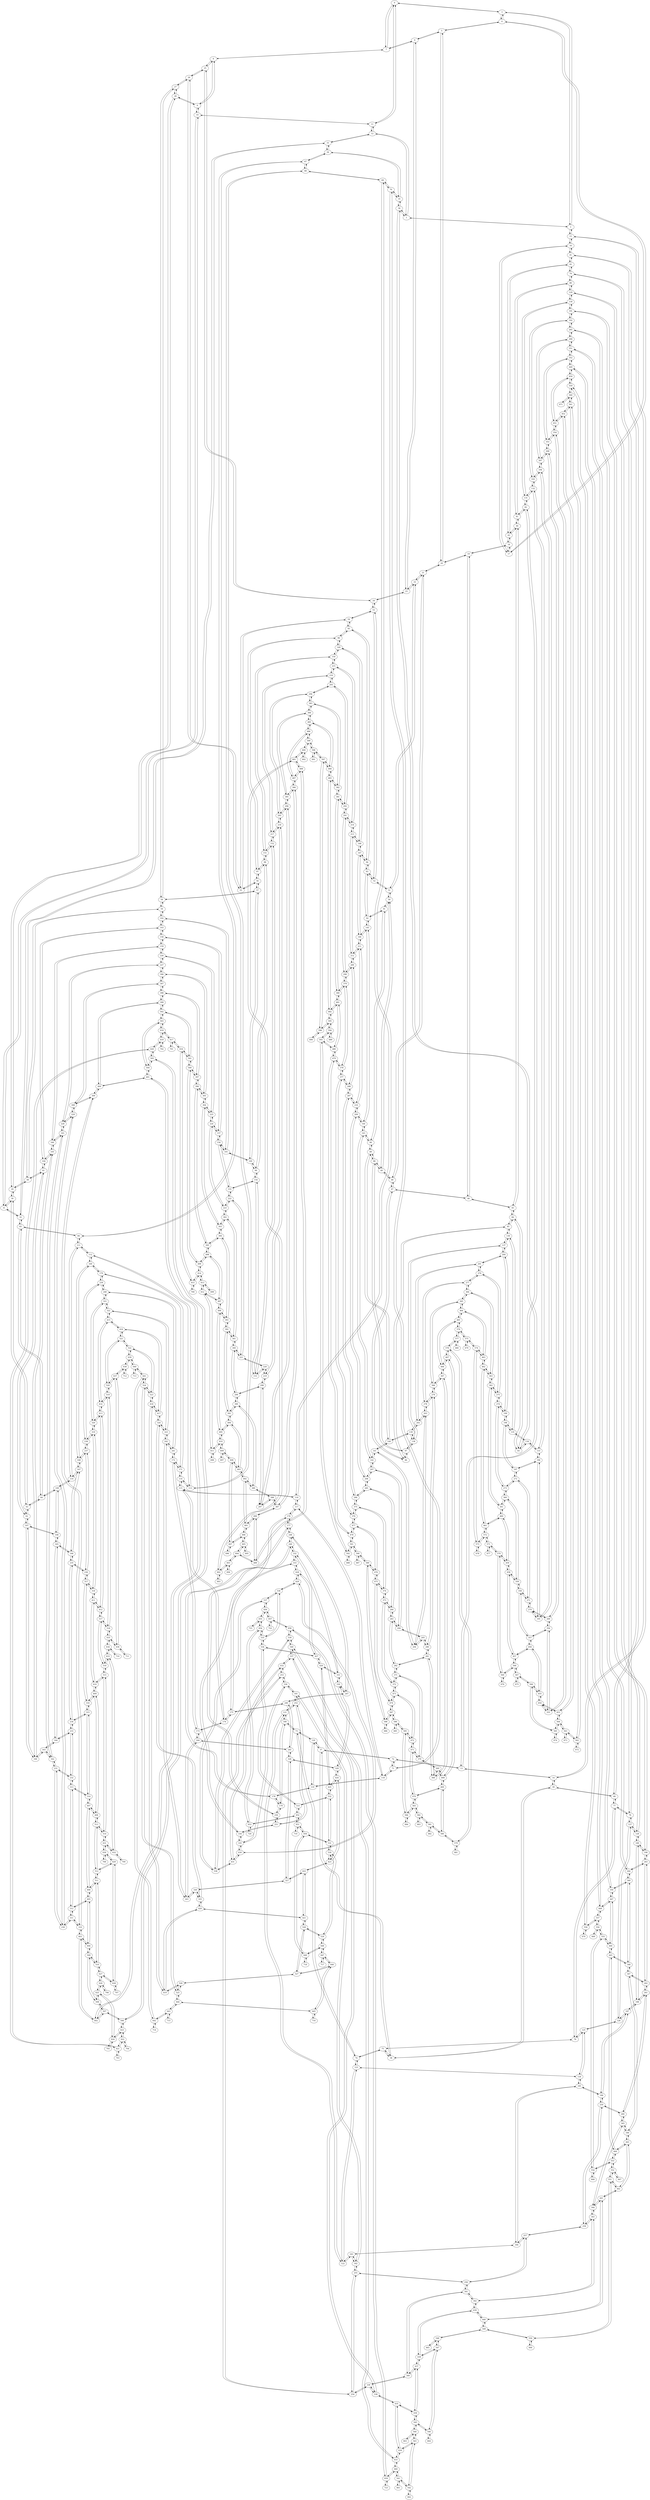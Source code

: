 digraph G {0 -> 3
0 -> 7
0 -> 11
1 -> 2
1 -> 36
1 -> 12
2 -> 1
2 -> 3
2 -> 15
3 -> 0
3 -> 2
3 -> 4
4 -> 17
4 -> 3
4 -> 5
5 -> 4
5 -> 20
5 -> 6
6 -> 5
6 -> 7
6 -> 23
7 -> 0
7 -> 6
7 -> 8
8 -> 7
8 -> 9
8 -> 25
9 -> 8
9 -> 10
9 -> 28
10 -> 9
10 -> 11
10 -> 31
11 -> 0
11 -> 10
11 -> 12
12 -> 1
12 -> 33
12 -> 11
13 -> 36
13 -> 72
13 -> 14
14 -> 39
14 -> 13
14 -> 15
15 -> 16
15 -> 2
15 -> 14
16 -> 17
16 -> 41
16 -> 15
17 -> 16
17 -> 18
17 -> 4
18 -> 17
18 -> 19
18 -> 43
19 -> 18
19 -> 20
19 -> 46
20 -> 19
20 -> 5
20 -> 21
21 -> 48
21 -> 20
21 -> 22
22 -> 51
22 -> 21
22 -> 23
23 -> 22
23 -> 6
23 -> 24
24 -> 53
24 -> 23
24 -> 25
25 -> 24
25 -> 8
25 -> 26
26 -> 55
26 -> 25
26 -> 27
27 -> 26
27 -> 58
27 -> 28
28 -> 9
28 -> 27
28 -> 29
29 -> 28
29 -> 60
29 -> 30
30 -> 29
30 -> 31
30 -> 63
31 -> 32
31 -> 10
31 -> 30
32 -> 33
32 -> 65
32 -> 31
33 -> 32
33 -> 34
33 -> 12
34 -> 33
34 -> 35
34 -> 67
35 -> 34
35 -> 36
35 -> 70
36 -> 1
36 -> 35
36 -> 13
37 -> 38
37 -> 72
37 -> 120
38 -> 37
38 -> 39
38 -> 75
39 -> 38
39 -> 40
39 -> 14
40 -> 39
40 -> 41
40 -> 77
41 -> 16
41 -> 40
41 -> 42
42 -> 41
42 -> 43
42 -> 79
43 -> 18
43 -> 42
43 -> 44
44 -> 81
44 -> 43
44 -> 45
45 -> 84
45 -> 44
45 -> 46
46 -> 19
46 -> 45
46 -> 47
47 -> 48
47 -> 86
47 -> 46
48 -> 49
48 -> 21
48 -> 47
49 -> 48
49 -> 50
49 -> 88
50 -> 49
50 -> 51
50 -> 91
51 -> 50
51 -> 52
51 -> 22
52 -> 51
52 -> 53
52 -> 93
53 -> 52
53 -> 54
53 -> 24
54 -> 53
54 -> 55
54 -> 95
55 -> 54
55 -> 56
55 -> 26
56 -> 97
56 -> 55
56 -> 57
57 -> 100
57 -> 56
57 -> 58
58 -> 57
58 -> 27
58 -> 59
59 -> 102
59 -> 58
59 -> 60
60 -> 59
60 -> 29
60 -> 61
61 -> 104
61 -> 60
61 -> 62
62 -> 107
62 -> 61
62 -> 63
63 -> 64
63 -> 62
63 -> 30
64 -> 65
64 -> 109
64 -> 63
65 -> 64
65 -> 32
65 -> 66
66 -> 65
66 -> 67
66 -> 111
67 -> 66
67 -> 34
67 -> 68
68 -> 113
68 -> 67
68 -> 69
69 -> 68
69 -> 116
69 -> 70
70 -> 35
70 -> 69
70 -> 71
71 -> 70
71 -> 118
71 -> 72
72 -> 37
72 -> 71
72 -> 13
73 -> 180
73 -> 120
73 -> 74
74 -> 73
74 -> 75
74 -> 123
75 -> 38
75 -> 74
75 -> 76
76 -> 75
76 -> 77
76 -> 125
77 -> 40
77 -> 76
77 -> 78
78 -> 77
78 -> 79
78 -> 127
79 -> 80
79 -> 42
79 -> 78
80 -> 81
80 -> 129
80 -> 79
81 -> 80
81 -> 82
81 -> 44
82 -> 81
82 -> 83
82 -> 131
83 -> 82
83 -> 84
83 -> 134
84 -> 83
84 -> 85
84 -> 45
85 -> 84
85 -> 86
85 -> 136
86 -> 85
86 -> 87
86 -> 47
87 -> 86
87 -> 88
87 -> 138
88 -> 49
88 -> 87
88 -> 89
89 -> 88
89 -> 90
89 -> 140
90 -> 89
90 -> 91
90 -> 143
91 -> 50
91 -> 90
91 -> 92
92 -> 145
92 -> 91
92 -> 93
93 -> 52
93 -> 92
93 -> 94
94 -> 147
94 -> 93
94 -> 95
95 -> 96
95 -> 54
95 -> 94
96 -> 97
96 -> 149
96 -> 95
97 -> 96
97 -> 98
97 -> 56
98 -> 97
98 -> 99
98 -> 151
99 -> 98
99 -> 100
99 -> 154
100 -> 99
100 -> 101
100 -> 57
101 -> 100
101 -> 102
101 -> 156
102 -> 101
102 -> 103
102 -> 59
103 -> 102
103 -> 104
103 -> 158
104 -> 103
104 -> 105
104 -> 61
105 -> 160
105 -> 104
105 -> 106
106 -> 163
106 -> 105
106 -> 107
107 -> 106
107 -> 108
107 -> 62
108 -> 165
108 -> 107
108 -> 109
109 -> 64
109 -> 108
109 -> 110
110 -> 167
110 -> 109
110 -> 111
111 -> 112
111 -> 66
111 -> 110
112 -> 113
112 -> 169
112 -> 111
113 -> 112
113 -> 114
113 -> 68
114 -> 113
114 -> 115
114 -> 171
115 -> 114
115 -> 116
115 -> 174
116 -> 115
116 -> 69
116 -> 117
117 -> 176
117 -> 116
117 -> 118
118 -> 117
118 -> 71
118 -> 119
119 -> 178
119 -> 118
119 -> 120
120 -> 37
120 -> 119
120 -> 73
121 -> 180
121 -> 122
121 -> 252
122 -> 183
122 -> 121
122 -> 123
123 -> 122
123 -> 74
123 -> 124
124 -> 185
124 -> 123
124 -> 125
125 -> 124
125 -> 76
125 -> 126
126 -> 187
126 -> 125
126 -> 127
127 -> 128
127 -> 126
127 -> 78
128 -> 129
128 -> 189
128 -> 127
129 -> 128
129 -> 80
129 -> 130
130 -> 129
130 -> 131
130 -> 191
131 -> 130
131 -> 82
131 -> 132
132 -> 193
132 -> 131
132 -> 133
133 -> 132
133 -> 196
133 -> 134
134 -> 83
134 -> 133
134 -> 135
135 -> 134
135 -> 198
135 -> 136
136 -> 85
136 -> 135
136 -> 137
137 -> 136
137 -> 200
137 -> 138
138 -> 87
138 -> 137
138 -> 139
139 -> 138
139 -> 202
139 -> 140
140 -> 89
140 -> 139
140 -> 141
141 -> 140
141 -> 204
141 -> 142
142 -> 141
142 -> 143
142 -> 207
143 -> 144
143 -> 90
143 -> 142
144 -> 145
144 -> 209
144 -> 143
145 -> 144
145 -> 146
145 -> 92
146 -> 145
146 -> 147
146 -> 211
147 -> 146
147 -> 148
147 -> 94
148 -> 147
148 -> 149
148 -> 213
149 -> 96
149 -> 148
149 -> 150
150 -> 149
150 -> 151
150 -> 215
151 -> 98
151 -> 150
151 -> 152
152 -> 151
152 -> 153
152 -> 217
153 -> 152
153 -> 154
153 -> 220
154 -> 99
154 -> 153
154 -> 155
155 -> 154
155 -> 156
155 -> 222
156 -> 101
156 -> 155
156 -> 157
157 -> 224
157 -> 156
157 -> 158
158 -> 103
158 -> 157
158 -> 159
159 -> 160
159 -> 226
159 -> 158
160 -> 161
160 -> 105
160 -> 159
161 -> 160
161 -> 162
161 -> 228
162 -> 161
162 -> 163
162 -> 231
163 -> 162
163 -> 164
163 -> 106
164 -> 163
164 -> 165
164 -> 233
165 -> 164
165 -> 166
165 -> 108
166 -> 165
166 -> 167
166 -> 235
167 -> 166
167 -> 168
167 -> 110
168 -> 167
168 -> 169
168 -> 237
169 -> 112
169 -> 168
169 -> 170
170 -> 169
170 -> 171
170 -> 239
171 -> 114
171 -> 170
171 -> 172
172 -> 241
172 -> 171
172 -> 173
173 -> 244
173 -> 172
173 -> 174
174 -> 115
174 -> 173
174 -> 175
175 -> 176
175 -> 246
175 -> 174
176 -> 177
176 -> 117
176 -> 175
177 -> 176
177 -> 178
177 -> 248
178 -> 177
178 -> 179
178 -> 119
179 -> 178
179 -> 180
179 -> 250
180 -> 179
180 -> 121
180 -> 73
181 -> 336
181 -> 182
181 -> 252
182 -> 181
182 -> 183
182 -> 255
183 -> 182
183 -> 184
183 -> 122
184 -> 257
184 -> 183
184 -> 185
185 -> 184
185 -> 186
185 -> 124
186 -> 259
186 -> 185
186 -> 187
187 -> 186
187 -> 188
187 -> 126
188 -> 261
188 -> 187
188 -> 189
189 -> 128
189 -> 188
189 -> 190
190 -> 263
190 -> 189
190 -> 191
191 -> 192
191 -> 130
191 -> 190
192 -> 193
192 -> 265
192 -> 191
193 -> 192
193 -> 194
193 -> 132
194 -> 193
194 -> 195
194 -> 267
195 -> 194
195 -> 196
195 -> 270
196 -> 195
196 -> 133
196 -> 197
197 -> 272
197 -> 196
197 -> 198
198 -> 197
198 -> 135
198 -> 199
199 -> 274
199 -> 198
199 -> 200
200 -> 199
200 -> 137
200 -> 201
201 -> 276
201 -> 200
201 -> 202
202 -> 201
202 -> 139
202 -> 203
203 -> 278
203 -> 202
203 -> 204
204 -> 203
204 -> 141
204 -> 205
205 -> 280
205 -> 204
205 -> 206
206 -> 283
206 -> 205
206 -> 207
207 -> 208
207 -> 206
207 -> 142
208 -> 209
208 -> 285
208 -> 207
209 -> 208
209 -> 144
209 -> 210
210 -> 209
210 -> 211
210 -> 287
211 -> 210
211 -> 146
211 -> 212
212 -> 289
212 -> 211
212 -> 213
213 -> 212
213 -> 148
213 -> 214
214 -> 291
214 -> 213
214 -> 215
215 -> 214
215 -> 150
215 -> 216
216 -> 293
216 -> 215
216 -> 217
217 -> 216
217 -> 152
217 -> 218
218 -> 295
218 -> 217
218 -> 219
219 -> 218
219 -> 298
219 -> 220
220 -> 153
220 -> 219
220 -> 221
221 -> 220
221 -> 300
221 -> 222
222 -> 155
222 -> 221
222 -> 223
223 -> 224
223 -> 222
223 -> 302
224 -> 225
224 -> 157
224 -> 223
225 -> 224
225 -> 304
225 -> 226
226 -> 225
226 -> 227
226 -> 159
227 -> 226
227 -> 306
227 -> 228
228 -> 161
228 -> 227
228 -> 229
229 -> 228
229 -> 308
229 -> 230
230 -> 229
230 -> 231
230 -> 311
231 -> 162
231 -> 230
231 -> 232
232 -> 231
232 -> 233
232 -> 313
233 -> 164
233 -> 232
233 -> 234
234 -> 233
234 -> 235
234 -> 315
235 -> 166
235 -> 234
235 -> 236
236 -> 235
236 -> 237
236 -> 317
237 -> 168
237 -> 236
237 -> 238
238 -> 237
238 -> 239
238 -> 319
239 -> 240
239 -> 170
239 -> 238
240 -> 241
240 -> 321
240 -> 239
241 -> 240
241 -> 242
241 -> 172
242 -> 241
242 -> 243
242 -> 323
243 -> 242
243 -> 244
243 -> 326
244 -> 243
244 -> 245
244 -> 173
245 -> 244
245 -> 246
245 -> 328
246 -> 245
246 -> 247
246 -> 175
247 -> 246
247 -> 248
247 -> 330
248 -> 177
248 -> 247
248 -> 249
249 -> 248
249 -> 250
249 -> 332
250 -> 179
250 -> 249
250 -> 251
251 -> 250
251 -> 252
251 -> 334
252 -> 181
252 -> 121
252 -> 251
253 -> 336
253 -> 432
253 -> 254
254 -> 339
254 -> 253
254 -> 255
255 -> 256
255 -> 182
255 -> 254
256 -> 257
256 -> 341
256 -> 255
257 -> 256
257 -> 258
257 -> 184
258 -> 257
258 -> 259
258 -> 343
259 -> 258
259 -> 260
259 -> 186
260 -> 259
260 -> 261
260 -> 345
261 -> 260
261 -> 262
261 -> 188
262 -> 261
262 -> 263
262 -> 347
263 -> 262
263 -> 264
263 -> 190
264 -> 263
264 -> 265
264 -> 349
265 -> 192
265 -> 264
265 -> 266
266 -> 265
266 -> 267
266 -> 351
267 -> 194
267 -> 266
267 -> 268
268 -> 353
268 -> 267
268 -> 269
269 -> 356
269 -> 268
269 -> 270
270 -> 195
270 -> 269
270 -> 271
271 -> 272
271 -> 358
271 -> 270
272 -> 273
272 -> 197
272 -> 271
273 -> 272
273 -> 274
273 -> 360
274 -> 273
274 -> 275
274 -> 199
275 -> 274
275 -> 276
275 -> 362
276 -> 275
276 -> 277
276 -> 201
277 -> 276
277 -> 278
277 -> 364
278 -> 277
278 -> 279
278 -> 203
279 -> 278
279 -> 280
279 -> 366
280 -> 279
280 -> 281
280 -> 205
281 -> 368
281 -> 280
281 -> 282
282 -> 371
282 -> 281
282 -> 283
283 -> 282
283 -> 284
283 -> 206
284 -> 373
284 -> 283
284 -> 285
285 -> 208
285 -> 284
285 -> 286
286 -> 375
286 -> 285
286 -> 287
287 -> 288
287 -> 210
287 -> 286
288 -> 289
288 -> 377
288 -> 287
289 -> 288
289 -> 290
289 -> 212
290 -> 289
290 -> 291
290 -> 379
291 -> 290
291 -> 292
291 -> 214
292 -> 291
292 -> 293
292 -> 381
293 -> 292
293 -> 294
293 -> 216
294 -> 293
294 -> 295
294 -> 383
295 -> 294
295 -> 296
295 -> 218
296 -> 385
296 -> 295
296 -> 297
297 -> 388
297 -> 296
297 -> 298
298 -> 297
298 -> 219
298 -> 299
299 -> 390
299 -> 298
299 -> 300
300 -> 299
300 -> 221
300 -> 301
301 -> 392
301 -> 300
301 -> 302
302 -> 301
302 -> 223
302 -> 303
303 -> 304
303 -> 394
303 -> 302
304 -> 225
304 -> 305
304 -> 303
305 -> 304
305 -> 306
305 -> 396
306 -> 305
306 -> 227
306 -> 307
307 -> 306
307 -> 308
307 -> 398
308 -> 307
308 -> 229
308 -> 309
309 -> 400
309 -> 308
309 -> 310
310 -> 403
310 -> 309
310 -> 311
311 -> 310
311 -> 230
311 -> 312
312 -> 405
312 -> 311
312 -> 313
313 -> 312
313 -> 232
313 -> 314
314 -> 407
314 -> 313
314 -> 315
315 -> 314
315 -> 234
315 -> 316
316 -> 409
316 -> 315
316 -> 317
317 -> 316
317 -> 236
317 -> 318
318 -> 411
318 -> 317
318 -> 319
319 -> 320
319 -> 318
319 -> 238
320 -> 321
320 -> 413
320 -> 319
321 -> 320
321 -> 240
321 -> 322
322 -> 321
322 -> 323
322 -> 415
323 -> 322
323 -> 242
323 -> 324
324 -> 417
324 -> 323
324 -> 325
325 -> 324
325 -> 420
325 -> 326
326 -> 243
326 -> 325
326 -> 327
327 -> 326
327 -> 422
327 -> 328
328 -> 245
328 -> 327
328 -> 329
329 -> 328
329 -> 424
329 -> 330
330 -> 247
330 -> 329
330 -> 331
331 -> 330
331 -> 426
331 -> 332
332 -> 249
332 -> 331
332 -> 333
333 -> 332
333 -> 428
333 -> 334
334 -> 251
334 -> 333
334 -> 335
335 -> 336
335 -> 334
335 -> 430
336 -> 181
336 -> 253
336 -> 335
337 -> 432
337 -> 338
337 -> 540
338 -> 337
338 -> 339
338 -> 435
339 -> 338
339 -> 340
339 -> 254
340 -> 339
340 -> 341
340 -> 437
341 -> 256
341 -> 340
341 -> 342
342 -> 341
342 -> 343
342 -> 439
343 -> 258
343 -> 342
343 -> 344
344 -> 343
344 -> 345
344 -> 441
345 -> 260
345 -> 344
345 -> 346
346 -> 345
346 -> 347
346 -> 443
347 -> 262
347 -> 346
347 -> 348
348 -> 347
348 -> 349
348 -> 445
349 -> 264
349 -> 348
349 -> 350
350 -> 349
350 -> 351
350 -> 447
351 -> 352
351 -> 266
351 -> 350
352 -> 353
352 -> 449
352 -> 351
353 -> 352
353 -> 354
353 -> 268
354 -> 353
354 -> 355
354 -> 451
355 -> 354
355 -> 356
355 -> 454
356 -> 355
356 -> 357
356 -> 269
357 -> 356
357 -> 358
357 -> 456
358 -> 357
358 -> 359
358 -> 271
359 -> 358
359 -> 360
359 -> 458
360 -> 273
360 -> 359
360 -> 361
361 -> 360
361 -> 362
361 -> 460
362 -> 275
362 -> 361
362 -> 363
363 -> 362
363 -> 364
363 -> 462
364 -> 277
364 -> 363
364 -> 365
365 -> 464
365 -> 364
365 -> 366
366 -> 279
366 -> 365
366 -> 367
367 -> 368
367 -> 466
367 -> 366
368 -> 369
368 -> 281
368 -> 367
369 -> 368
369 -> 370
369 -> 468
370 -> 369
370 -> 371
370 -> 471
371 -> 370
371 -> 372
371 -> 282
372 -> 371
372 -> 373
372 -> 473
373 -> 372
373 -> 374
373 -> 284
374 -> 373
374 -> 375
374 -> 475
375 -> 374
375 -> 376
375 -> 286
376 -> 375
376 -> 377
376 -> 477
377 -> 288
377 -> 376
377 -> 378
378 -> 377
378 -> 379
378 -> 479
379 -> 290
379 -> 378
379 -> 380
380 -> 481
380 -> 379
380 -> 381
381 -> 292
381 -> 380
381 -> 382
382 -> 483
382 -> 381
382 -> 383
383 -> 384
383 -> 294
383 -> 382
384 -> 385
384 -> 485
384 -> 383
385 -> 384
385 -> 386
385 -> 296
386 -> 385
386 -> 387
386 -> 487
387 -> 386
387 -> 388
387 -> 490
388 -> 387
388 -> 389
388 -> 297
389 -> 388
389 -> 390
389 -> 492
390 -> 389
390 -> 391
390 -> 299
391 -> 390
391 -> 392
391 -> 494
392 -> 391
392 -> 393
392 -> 301
393 -> 496
393 -> 392
393 -> 394
394 -> 393
394 -> 395
394 -> 303
395 -> 498
395 -> 394
395 -> 396
396 -> 305
396 -> 395
396 -> 397
397 -> 500
397 -> 396
397 -> 398
398 -> 307
398 -> 397
398 -> 399
399 -> 400
399 -> 502
399 -> 398
400 -> 401
400 -> 309
400 -> 399
401 -> 400
401 -> 402
401 -> 504
402 -> 401
402 -> 403
402 -> 507
403 -> 402
403 -> 404
403 -> 310
404 -> 403
404 -> 405
404 -> 509
405 -> 404
405 -> 406
405 -> 312
406 -> 405
406 -> 407
406 -> 511
407 -> 406
407 -> 408
407 -> 314
408 -> 513
408 -> 407
408 -> 409
409 -> 408
409 -> 410
409 -> 316
410 -> 515
410 -> 409
410 -> 411
411 -> 410
411 -> 412
411 -> 318
412 -> 517
412 -> 411
412 -> 413
413 -> 320
413 -> 412
413 -> 414
414 -> 519
414 -> 413
414 -> 415
415 -> 416
415 -> 322
415 -> 414
416 -> 417
416 -> 521
416 -> 415
417 -> 416
417 -> 418
417 -> 324
418 -> 417
418 -> 419
418 -> 523
419 -> 418
419 -> 420
419 -> 526
420 -> 419
420 -> 325
420 -> 421
421 -> 528
421 -> 420
421 -> 422
422 -> 421
422 -> 327
422 -> 423
423 -> 530
423 -> 422
423 -> 424
424 -> 423
424 -> 329
424 -> 425
425 -> 532
425 -> 424
425 -> 426
426 -> 425
426 -> 331
426 -> 427
427 -> 534
427 -> 426
427 -> 428
428 -> 427
428 -> 333
428 -> 429
429 -> 536
429 -> 428
429 -> 430
430 -> 429
430 -> 335
430 -> 431
431 -> 432
431 -> 538
431 -> 430
432 -> 337
432 -> 253
432 -> 431
433 -> 434
433 -> 660
433 -> 540
434 -> 433
434 -> 435
434 -> 543
435 -> 434
435 -> 338
435 -> 436
436 -> 545
436 -> 435
436 -> 437
437 -> 436
437 -> 340
437 -> 438
438 -> 547
438 -> 437
438 -> 439
439 -> 438
439 -> 342
439 -> 440
440 -> 549
440 -> 439
440 -> 441
441 -> 440
441 -> 344
441 -> 442
442 -> 551
442 -> 441
442 -> 443
443 -> 442
443 -> 346
443 -> 444
444 -> 553
444 -> 443
444 -> 445
445 -> 444
445 -> 348
445 -> 446
446 -> 555
446 -> 445
446 -> 447
447 -> 448
447 -> 446
447 -> 350
448 -> 449
448 -> 557
448 -> 447
449 -> 448
449 -> 352
449 -> 450
450 -> 449
450 -> 451
450 -> 559
451 -> 450
451 -> 354
451 -> 452
452 -> 561
452 -> 451
452 -> 453
453 -> 452
453 -> 564
453 -> 454
454 -> 355
454 -> 453
454 -> 455
455 -> 454
455 -> 566
455 -> 456
456 -> 357
456 -> 455
456 -> 457
457 -> 456
457 -> 568
457 -> 458
458 -> 359
458 -> 457
458 -> 459
459 -> 458
459 -> 570
459 -> 460
460 -> 361
460 -> 459
460 -> 461
461 -> 460
461 -> 572
461 -> 462
462 -> 363
462 -> 461
462 -> 463
463 -> 464
463 -> 462
463 -> 574
464 -> 465
464 -> 365
464 -> 463
465 -> 464
465 -> 576
465 -> 466
466 -> 465
466 -> 467
466 -> 367
467 -> 466
467 -> 578
467 -> 468
468 -> 369
468 -> 467
468 -> 469
469 -> 468
469 -> 580
469 -> 470
470 -> 469
470 -> 471
470 -> 583
471 -> 370
471 -> 470
471 -> 472
472 -> 471
472 -> 473
472 -> 585
473 -> 372
473 -> 472
473 -> 474
474 -> 473
474 -> 475
474 -> 587
475 -> 374
475 -> 474
475 -> 476
476 -> 475
476 -> 477
476 -> 589
477 -> 376
477 -> 476
477 -> 478
478 -> 477
478 -> 479
478 -> 591
479 -> 480
479 -> 378
479 -> 478
480 -> 481
480 -> 593
480 -> 479
481 -> 480
481 -> 482
481 -> 380
482 -> 481
482 -> 483
482 -> 595
483 -> 482
483 -> 484
483 -> 382
484 -> 483
484 -> 485
484 -> 597
485 -> 384
485 -> 484
485 -> 486
486 -> 485
486 -> 487
486 -> 599
487 -> 386
487 -> 486
487 -> 488
488 -> 487
488 -> 489
488 -> 601
489 -> 488
489 -> 490
489 -> 604
490 -> 387
490 -> 489
490 -> 491
491 -> 490
491 -> 492
491 -> 606
492 -> 389
492 -> 491
492 -> 493
493 -> 608
493 -> 492
493 -> 494
494 -> 391
494 -> 493
494 -> 495
495 -> 496
495 -> 610
495 -> 494
496 -> 497
496 -> 393
496 -> 495
497 -> 496
497 -> 498
497 -> 612
498 -> 497
498 -> 499
498 -> 395
499 -> 498
499 -> 500
499 -> 614
500 -> 499
500 -> 501
500 -> 397
501 -> 500
501 -> 502
501 -> 616
502 -> 501
502 -> 503
502 -> 399
503 -> 502
503 -> 504
503 -> 618
504 -> 401
504 -> 503
504 -> 505
505 -> 504
505 -> 506
505 -> 620
506 -> 505
506 -> 507
506 -> 623
507 -> 402
507 -> 506
507 -> 508
508 -> 625
508 -> 507
508 -> 509
509 -> 404
509 -> 508
509 -> 510
510 -> 627
510 -> 509
510 -> 511
511 -> 512
511 -> 406
511 -> 510
512 -> 513
512 -> 629
512 -> 511
513 -> 512
513 -> 514
513 -> 408
514 -> 513
514 -> 515
514 -> 631
515 -> 514
515 -> 516
515 -> 410
516 -> 515
516 -> 517
516 -> 633
517 -> 516
517 -> 518
517 -> 412
518 -> 517
518 -> 519
518 -> 635
519 -> 518
519 -> 520
519 -> 414
520 -> 519
520 -> 521
520 -> 637
521 -> 416
521 -> 520
521 -> 522
522 -> 521
522 -> 523
522 -> 639
523 -> 418
523 -> 522
523 -> 524
524 -> 641
524 -> 523
524 -> 525
525 -> 644
525 -> 524
525 -> 526
526 -> 419
526 -> 525
526 -> 527
527 -> 528
527 -> 646
527 -> 526
528 -> 529
528 -> 421
528 -> 527
529 -> 528
529 -> 530
529 -> 648
530 -> 529
530 -> 531
530 -> 423
531 -> 530
531 -> 532
531 -> 650
532 -> 531
532 -> 533
532 -> 425
533 -> 532
533 -> 534
533 -> 652
534 -> 533
534 -> 535
534 -> 427
535 -> 534
535 -> 536
535 -> 654
536 -> 535
536 -> 537
536 -> 429
537 -> 656
537 -> 536
537 -> 538
538 -> 537
538 -> 539
538 -> 431
539 -> 658
539 -> 538
539 -> 540
540 -> 433
540 -> 337
540 -> 539
541 -> 660
541 -> 661
541 -> 542
542 -> 662
542 -> 541
542 -> 543
543 -> 544
543 -> 434
543 -> 542
544 -> 545
544 -> 663
544 -> 543
545 -> 544
545 -> 546
545 -> 436
546 -> 545
546 -> 547
546 -> 664
547 -> 546
547 -> 548
547 -> 438
548 -> 547
548 -> 549
548 -> 665
549 -> 548
549 -> 550
549 -> 440
550 -> 549
550 -> 551
550 -> 666
551 -> 550
551 -> 552
551 -> 442
552 -> 551
552 -> 553
552 -> 667
553 -> 552
553 -> 554
553 -> 444
554 -> 553
554 -> 555
554 -> 668
555 -> 554
555 -> 556
555 -> 446
556 -> 555
556 -> 557
556 -> 669
557 -> 448
557 -> 556
557 -> 558
558 -> 557
558 -> 670
558 -> 559
559 -> 560
559 -> 450
559 -> 558
560 -> 561
560 -> 559
560 -> 671
561 -> 560
561 -> 562
561 -> 452
562 -> 672
562 -> 561
562 -> 563
563 -> 673
563 -> 562
563 -> 564
564 -> 563
564 -> 453
564 -> 565
565 -> 674
565 -> 564
565 -> 566
566 -> 565
566 -> 455
566 -> 567
567 -> 675
567 -> 566
567 -> 568
568 -> 567
568 -> 457
568 -> 569
569 -> 676
569 -> 568
569 -> 570
570 -> 569
570 -> 459
570 -> 571
571 -> 677
571 -> 570
571 -> 572
572 -> 571
572 -> 461
572 -> 573
573 -> 678
573 -> 572
573 -> 574
574 -> 573
574 -> 463
574 -> 575
575 -> 576
575 -> 679
575 -> 574
576 -> 465
576 -> 577
576 -> 575
577 -> 576
577 -> 578
577 -> 680
578 -> 577
578 -> 467
578 -> 579
579 -> 578
579 -> 580
579 -> 681
580 -> 579
580 -> 469
580 -> 581
581 -> 580
581 -> 582
581 -> 682
582 -> 581
582 -> 583
582 -> 683
583 -> 582
583 -> 470
583 -> 584
584 -> 583
584 -> 585
584 -> 684
585 -> 584
585 -> 472
585 -> 586
586 -> 585
586 -> 587
586 -> 685
587 -> 586
587 -> 474
587 -> 588
588 -> 587
588 -> 589
588 -> 686
589 -> 588
589 -> 476
589 -> 590
590 -> 589
590 -> 591
590 -> 687
591 -> 592
591 -> 590
591 -> 478
592 -> 688
592 -> 593
592 -> 591
593 -> 592
593 -> 480
593 -> 594
594 -> 593
594 -> 689
594 -> 595
595 -> 594
595 -> 482
595 -> 596
596 -> 690
596 -> 595
596 -> 597
597 -> 596
597 -> 484
597 -> 598
598 -> 691
598 -> 597
598 -> 599
599 -> 598
599 -> 486
599 -> 600
600 -> 692
600 -> 599
600 -> 601
601 -> 600
601 -> 488
601 -> 602
602 -> 693
602 -> 601
602 -> 603
603 -> 694
603 -> 602
603 -> 604
604 -> 489
604 -> 603
604 -> 605
605 -> 695
605 -> 604
605 -> 606
606 -> 491
606 -> 605
606 -> 607
607 -> 608
607 -> 696
607 -> 606
608 -> 609
608 -> 493
608 -> 607
609 -> 608
609 -> 610
609 -> 697
610 -> 609
610 -> 611
610 -> 495
611 -> 610
611 -> 612
611 -> 698
612 -> 497
612 -> 611
612 -> 613
613 -> 612
613 -> 614
613 -> 699
614 -> 499
614 -> 613
614 -> 615
615 -> 614
615 -> 616
615 -> 700
616 -> 501
616 -> 615
616 -> 617
617 -> 616
617 -> 618
617 -> 701
618 -> 503
618 -> 617
618 -> 619
619 -> 618
619 -> 620
619 -> 702
620 -> 505
620 -> 619
620 -> 621
621 -> 620
621 -> 622
621 -> 703
622 -> 704
622 -> 621
622 -> 623
623 -> 624
623 -> 506
623 -> 622
624 -> 625
624 -> 705
624 -> 623
625 -> 624
625 -> 626
625 -> 508
626 -> 625
626 -> 706
626 -> 627
627 -> 626
627 -> 628
627 -> 510
628 -> 627
628 -> 707
628 -> 629
629 -> 512
629 -> 628
629 -> 630
630 -> 708
630 -> 629
630 -> 631
631 -> 514
631 -> 630
631 -> 632
632 -> 709
632 -> 631
632 -> 633
633 -> 516
633 -> 632
633 -> 634
634 -> 710
634 -> 633
634 -> 635
635 -> 518
635 -> 634
635 -> 636
636 -> 711
636 -> 635
636 -> 637
637 -> 520
637 -> 636
637 -> 638
638 -> 712
638 -> 637
638 -> 639
639 -> 640
639 -> 522
639 -> 638
640 -> 641
640 -> 713
640 -> 639
641 -> 640
641 -> 642
641 -> 524
642 -> 641
642 -> 643
642 -> 714
643 -> 642
643 -> 644
643 -> 715
644 -> 643
644 -> 645
644 -> 525
645 -> 644
645 -> 646
645 -> 716
646 -> 645
646 -> 647
646 -> 527
647 -> 646
647 -> 648
647 -> 717
648 -> 529
648 -> 647
648 -> 649
649 -> 648
649 -> 650
649 -> 718
650 -> 531
650 -> 649
650 -> 651
651 -> 650
651 -> 652
651 -> 719
652 -> 533
652 -> 651
652 -> 653
653 -> 720
653 -> 652
653 -> 654
654 -> 535
654 -> 653
654 -> 655
655 -> 656
655 -> 721
655 -> 654
656 -> 657
656 -> 537
656 -> 655
657 -> 656
657 -> 658
657 -> 722
658 -> 657
658 -> 659
658 -> 539
659 -> 658
659 -> 723
659 -> 660
660 -> 433
660 -> 659
660 -> 541
661 -> 541
662 -> 542
663 -> 544
664 -> 546
665 -> 548
666 -> 550
667 -> 552
668 -> 554
669 -> 556
670 -> 558
671 -> 560
672 -> 562
673 -> 563
674 -> 565
675 -> 567
676 -> 569
677 -> 571
678 -> 573
679 -> 575
680 -> 577
681 -> 579
682 -> 581
683 -> 582
684 -> 584
685 -> 586
686 -> 588
687 -> 590
688 -> 592
689 -> 594
690 -> 596
691 -> 598
692 -> 600
693 -> 602
694 -> 603
695 -> 605
696 -> 607
697 -> 609
698 -> 611
699 -> 613
700 -> 615
701 -> 617
702 -> 619
703 -> 621
704 -> 622
705 -> 624
706 -> 626
707 -> 628
708 -> 630
709 -> 632
710 -> 634
711 -> 636
712 -> 638
713 -> 640
714 -> 642
715 -> 643
716 -> 645
717 -> 647
718 -> 649
719 -> 651
720 -> 653
721 -> 655
722 -> 657
723 -> 659

}
